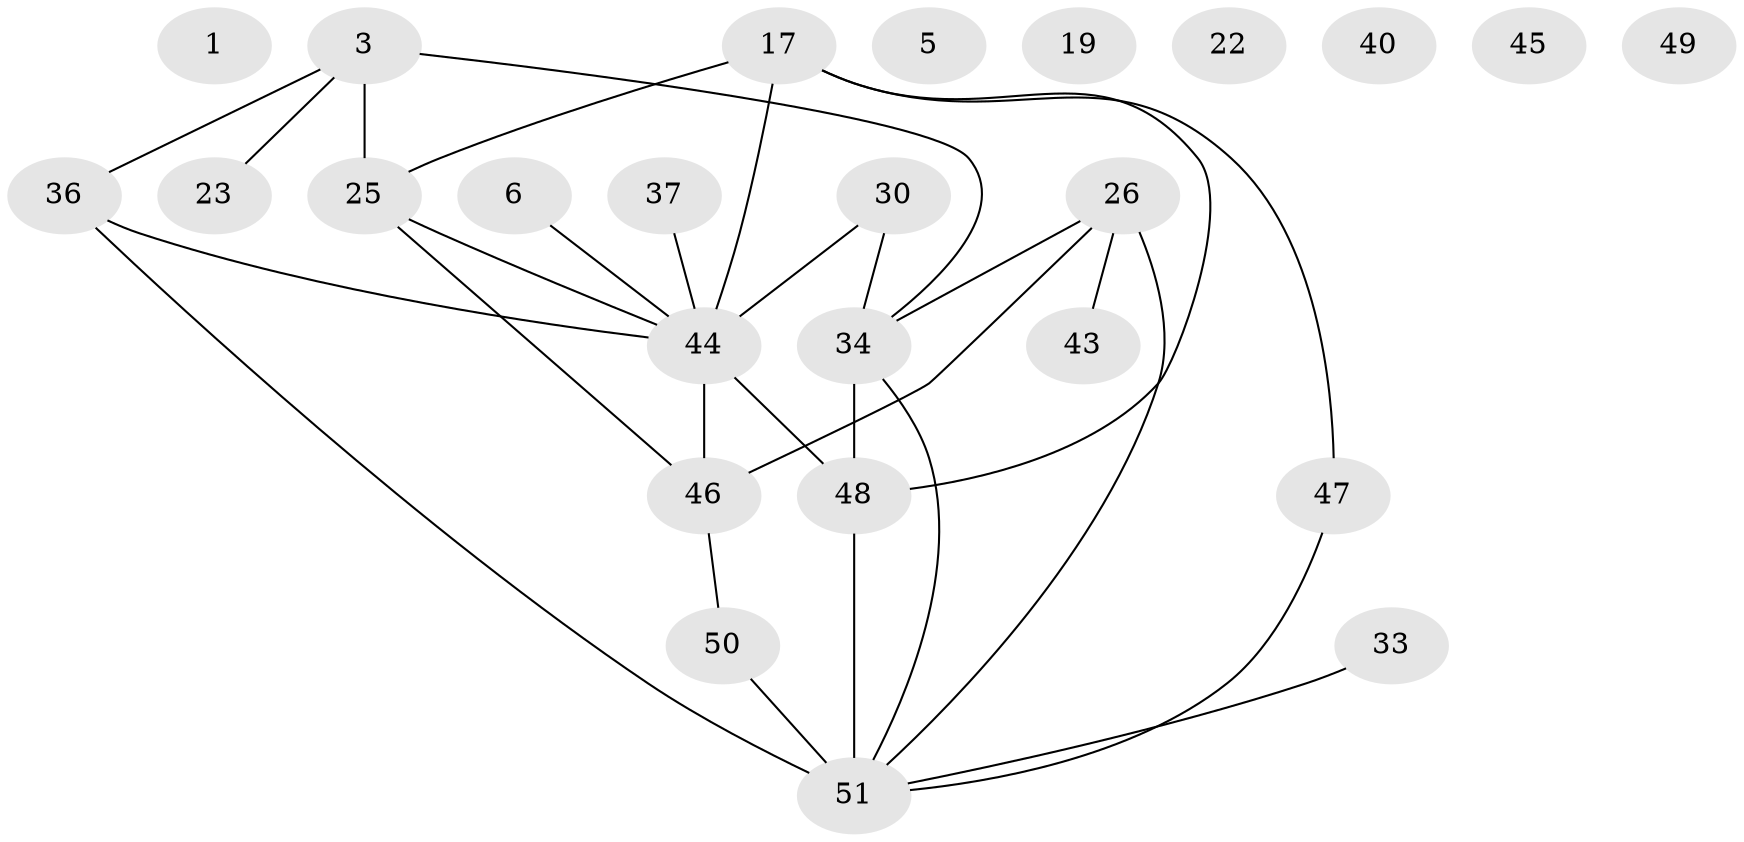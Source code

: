 // original degree distribution, {0: 0.11764705882352941, 1: 0.1568627450980392, 5: 0.09803921568627451, 2: 0.23529411764705882, 3: 0.23529411764705882, 6: 0.0392156862745098, 4: 0.09803921568627451, 7: 0.0196078431372549}
// Generated by graph-tools (version 1.1) at 2025/44/03/04/25 21:44:03]
// undirected, 25 vertices, 29 edges
graph export_dot {
graph [start="1"]
  node [color=gray90,style=filled];
  1;
  3;
  5;
  6 [super="+2"];
  17;
  19;
  22;
  23;
  25 [super="+20"];
  26;
  30 [super="+11"];
  33 [super="+16"];
  34 [super="+28+31"];
  36;
  37;
  40;
  43;
  44 [super="+14+42"];
  45 [super="+10"];
  46 [super="+35"];
  47 [super="+32"];
  48 [super="+29"];
  49;
  50 [super="+13"];
  51 [super="+9+38+21"];
  3 -- 23;
  3 -- 25;
  3 -- 36;
  3 -- 34 [weight=2];
  6 -- 44;
  17 -- 25 [weight=2];
  17 -- 47;
  17 -- 48;
  17 -- 44 [weight=2];
  25 -- 44;
  25 -- 46;
  26 -- 43;
  26 -- 46 [weight=2];
  26 -- 51;
  26 -- 34;
  30 -- 44 [weight=2];
  30 -- 34 [weight=2];
  33 -- 51 [weight=2];
  34 -- 51;
  34 -- 48;
  36 -- 44 [weight=2];
  36 -- 51 [weight=3];
  37 -- 44;
  44 -- 48;
  44 -- 46;
  46 -- 50;
  47 -- 51;
  48 -- 51 [weight=2];
  50 -- 51;
}
